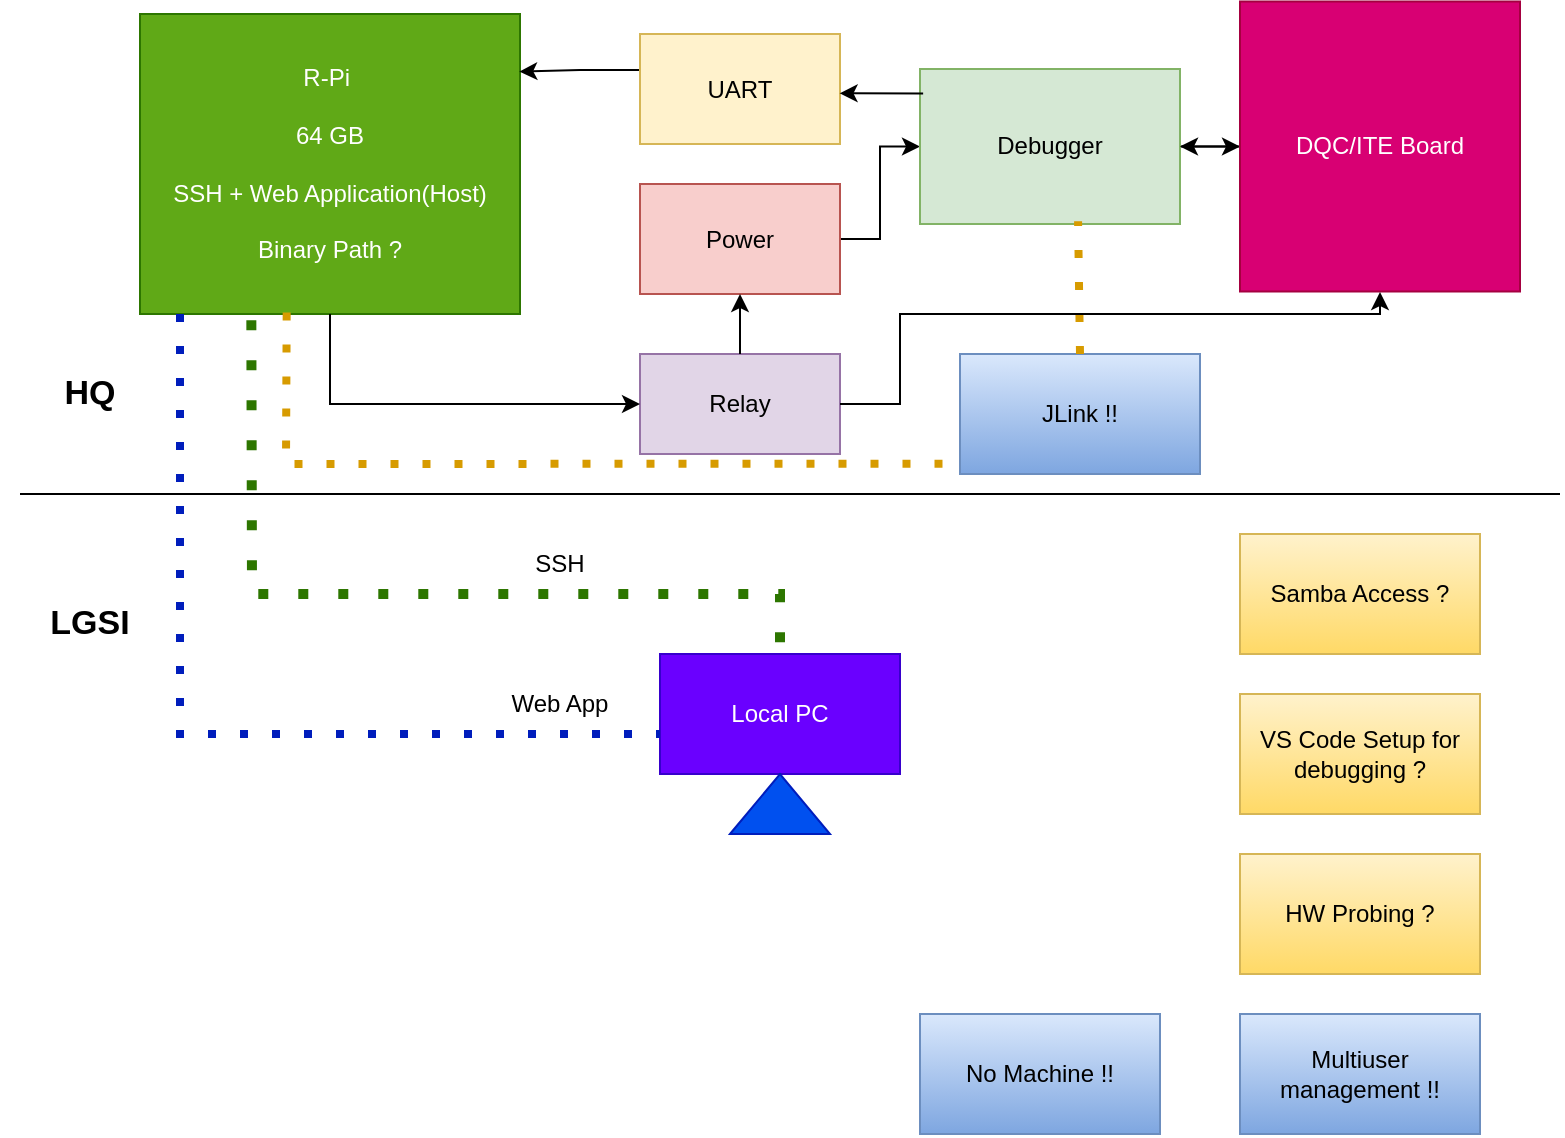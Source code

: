 <mxfile version="24.7.7">
  <diagram name="Page-1" id="JxampNL0Ej3k2KaPyQAo">
    <mxGraphModel dx="815" dy="483" grid="1" gridSize="10" guides="1" tooltips="1" connect="1" arrows="1" fold="1" page="1" pageScale="1" pageWidth="827" pageHeight="1169" math="0" shadow="0">
      <root>
        <mxCell id="0" />
        <mxCell id="1" parent="0" />
        <mxCell id="fvj22ZWd0LQlKyJpi2xt-1" value="Local PC" style="rounded=0;whiteSpace=wrap;html=1;fillColor=#6a00ff;strokeColor=#3700CC;fontColor=#ffffff;" vertex="1" parent="1">
          <mxGeometry x="360" y="440" width="120" height="60" as="geometry" />
        </mxCell>
        <mxCell id="fvj22ZWd0LQlKyJpi2xt-2" value="" style="triangle;whiteSpace=wrap;html=1;direction=north;fillColor=#0050ef;strokeColor=#001DBC;fontColor=#ffffff;" vertex="1" parent="1">
          <mxGeometry x="395" y="500" width="50" height="30" as="geometry" />
        </mxCell>
        <mxCell id="fvj22ZWd0LQlKyJpi2xt-3" value="R-Pi&amp;nbsp;&lt;br&gt;&lt;br&gt;64 GB&lt;br&gt;&lt;br&gt;SSH + Web Application(Host)&lt;br&gt;&lt;br&gt;Binary Path ?" style="rounded=0;whiteSpace=wrap;html=1;fillColor=#60a917;strokeColor=#2D7600;fontColor=#ffffff;" vertex="1" parent="1">
          <mxGeometry x="100" y="120" width="190" height="150" as="geometry" />
        </mxCell>
        <mxCell id="fvj22ZWd0LQlKyJpi2xt-9" value="" style="edgeStyle=orthogonalEdgeStyle;rounded=0;orthogonalLoop=1;jettySize=auto;html=1;entryX=0.998;entryY=0.192;entryDx=0;entryDy=0;entryPerimeter=0;" edge="1" parent="1" source="fvj22ZWd0LQlKyJpi2xt-4" target="fvj22ZWd0LQlKyJpi2xt-3">
          <mxGeometry relative="1" as="geometry">
            <Array as="points">
              <mxPoint x="320" y="148" />
              <mxPoint x="320" y="149" />
            </Array>
          </mxGeometry>
        </mxCell>
        <mxCell id="fvj22ZWd0LQlKyJpi2xt-4" value="UART" style="rounded=0;whiteSpace=wrap;html=1;fillColor=#fff2cc;strokeColor=#d6b656;" vertex="1" parent="1">
          <mxGeometry x="350" y="130" width="100" height="55" as="geometry" />
        </mxCell>
        <mxCell id="fvj22ZWd0LQlKyJpi2xt-12" value="" style="edgeStyle=orthogonalEdgeStyle;rounded=0;orthogonalLoop=1;jettySize=auto;html=1;" edge="1" parent="1" source="fvj22ZWd0LQlKyJpi2xt-5" target="fvj22ZWd0LQlKyJpi2xt-6">
          <mxGeometry relative="1" as="geometry" />
        </mxCell>
        <mxCell id="fvj22ZWd0LQlKyJpi2xt-5" value="Power" style="rounded=0;whiteSpace=wrap;html=1;fillColor=#f8cecc;strokeColor=#b85450;" vertex="1" parent="1">
          <mxGeometry x="350" y="205" width="100" height="55" as="geometry" />
        </mxCell>
        <mxCell id="fvj22ZWd0LQlKyJpi2xt-13" value="" style="edgeStyle=orthogonalEdgeStyle;rounded=0;orthogonalLoop=1;jettySize=auto;html=1;" edge="1" parent="1" source="fvj22ZWd0LQlKyJpi2xt-6" target="fvj22ZWd0LQlKyJpi2xt-7">
          <mxGeometry relative="1" as="geometry" />
        </mxCell>
        <mxCell id="fvj22ZWd0LQlKyJpi2xt-6" value="Debugger" style="rounded=0;whiteSpace=wrap;html=1;fillColor=#d5e8d4;strokeColor=#82b366;" vertex="1" parent="1">
          <mxGeometry x="490" y="147.5" width="130" height="77.5" as="geometry" />
        </mxCell>
        <mxCell id="fvj22ZWd0LQlKyJpi2xt-32" value="" style="edgeStyle=orthogonalEdgeStyle;rounded=0;orthogonalLoop=1;jettySize=auto;html=1;" edge="1" parent="1" source="fvj22ZWd0LQlKyJpi2xt-7" target="fvj22ZWd0LQlKyJpi2xt-6">
          <mxGeometry relative="1" as="geometry" />
        </mxCell>
        <mxCell id="fvj22ZWd0LQlKyJpi2xt-7" value="DQC/ITE Board" style="rounded=0;whiteSpace=wrap;html=1;fillColor=#d80073;fontColor=#ffffff;strokeColor=#A50040;" vertex="1" parent="1">
          <mxGeometry x="650" y="113.75" width="140" height="145" as="geometry" />
        </mxCell>
        <mxCell id="fvj22ZWd0LQlKyJpi2xt-14" value="Relay" style="rounded=0;whiteSpace=wrap;html=1;fillColor=#e1d5e7;strokeColor=#9673a6;" vertex="1" parent="1">
          <mxGeometry x="350" y="290" width="100" height="50" as="geometry" />
        </mxCell>
        <mxCell id="fvj22ZWd0LQlKyJpi2xt-17" value="" style="endArrow=none;dashed=1;html=1;dashPattern=1 3;strokeWidth=5;rounded=0;exitX=0.293;exitY=1.021;exitDx=0;exitDy=0;exitPerimeter=0;entryX=0.5;entryY=0;entryDx=0;entryDy=0;fillColor=#60a917;strokeColor=#2D7600;" edge="1" parent="1" source="fvj22ZWd0LQlKyJpi2xt-3" target="fvj22ZWd0LQlKyJpi2xt-1">
          <mxGeometry width="50" height="50" relative="1" as="geometry">
            <mxPoint x="430" y="400" as="sourcePoint" />
            <mxPoint x="480" y="350" as="targetPoint" />
            <Array as="points">
              <mxPoint x="156" y="410" />
              <mxPoint x="420" y="410" />
            </Array>
          </mxGeometry>
        </mxCell>
        <mxCell id="fvj22ZWd0LQlKyJpi2xt-18" value="" style="endArrow=none;dashed=1;html=1;dashPattern=1 3;strokeWidth=4;rounded=0;exitX=0.293;exitY=1.021;exitDx=0;exitDy=0;exitPerimeter=0;fillColor=#0050ef;strokeColor=#001DBC;" edge="1" parent="1">
          <mxGeometry width="50" height="50" relative="1" as="geometry">
            <mxPoint x="120" y="270" as="sourcePoint" />
            <mxPoint x="360" y="480" as="targetPoint" />
            <Array as="points">
              <mxPoint x="120" y="407" />
              <mxPoint x="120" y="480" />
              <mxPoint x="360" y="480" />
            </Array>
          </mxGeometry>
        </mxCell>
        <mxCell id="fvj22ZWd0LQlKyJpi2xt-19" value="Web App" style="text;html=1;align=center;verticalAlign=middle;whiteSpace=wrap;rounded=0;" vertex="1" parent="1">
          <mxGeometry x="280" y="450" width="60" height="30" as="geometry" />
        </mxCell>
        <mxCell id="fvj22ZWd0LQlKyJpi2xt-20" value="SSH" style="text;html=1;align=center;verticalAlign=middle;whiteSpace=wrap;rounded=0;" vertex="1" parent="1">
          <mxGeometry x="280" y="380" width="60" height="30" as="geometry" />
        </mxCell>
        <mxCell id="fvj22ZWd0LQlKyJpi2xt-21" value="JLink !!" style="rounded=0;whiteSpace=wrap;html=1;fillColor=#dae8fc;strokeColor=#6c8ebf;gradientColor=#7ea6e0;" vertex="1" parent="1">
          <mxGeometry x="510" y="290" width="120" height="60" as="geometry" />
        </mxCell>
        <mxCell id="fvj22ZWd0LQlKyJpi2xt-22" value="Samba Access ?" style="rounded=0;whiteSpace=wrap;html=1;fillColor=#fff2cc;strokeColor=#d6b656;gradientColor=#ffd966;" vertex="1" parent="1">
          <mxGeometry x="650" y="380" width="120" height="60" as="geometry" />
        </mxCell>
        <mxCell id="fvj22ZWd0LQlKyJpi2xt-23" value="VS Code Setup for debugging ?" style="rounded=0;whiteSpace=wrap;html=1;fillColor=#fff2cc;strokeColor=#d6b656;gradientColor=#ffd966;" vertex="1" parent="1">
          <mxGeometry x="650" y="460" width="120" height="60" as="geometry" />
        </mxCell>
        <mxCell id="fvj22ZWd0LQlKyJpi2xt-24" value="Multiuser management !!" style="rounded=0;whiteSpace=wrap;html=1;fillColor=#dae8fc;strokeColor=#6c8ebf;gradientColor=#7ea6e0;" vertex="1" parent="1">
          <mxGeometry x="650" y="620" width="120" height="60" as="geometry" />
        </mxCell>
        <mxCell id="fvj22ZWd0LQlKyJpi2xt-25" value="HW Probing ?" style="rounded=0;whiteSpace=wrap;html=1;fillColor=#fff2cc;strokeColor=#d6b656;gradientColor=#ffd966;" vertex="1" parent="1">
          <mxGeometry x="650" y="540" width="120" height="60" as="geometry" />
        </mxCell>
        <mxCell id="fvj22ZWd0LQlKyJpi2xt-29" value="" style="endArrow=classic;html=1;rounded=0;exitX=0.5;exitY=1;exitDx=0;exitDy=0;entryX=0;entryY=0.5;entryDx=0;entryDy=0;" edge="1" parent="1" source="fvj22ZWd0LQlKyJpi2xt-3" target="fvj22ZWd0LQlKyJpi2xt-14">
          <mxGeometry width="50" height="50" relative="1" as="geometry">
            <mxPoint x="430" y="400" as="sourcePoint" />
            <mxPoint x="480" y="350" as="targetPoint" />
            <Array as="points">
              <mxPoint x="195" y="315" />
            </Array>
          </mxGeometry>
        </mxCell>
        <mxCell id="fvj22ZWd0LQlKyJpi2xt-30" value="" style="endArrow=classic;html=1;rounded=0;exitX=0.5;exitY=0;exitDx=0;exitDy=0;entryX=0.5;entryY=1;entryDx=0;entryDy=0;" edge="1" parent="1" source="fvj22ZWd0LQlKyJpi2xt-14" target="fvj22ZWd0LQlKyJpi2xt-5">
          <mxGeometry width="50" height="50" relative="1" as="geometry">
            <mxPoint x="430" y="400" as="sourcePoint" />
            <mxPoint x="480" y="350" as="targetPoint" />
          </mxGeometry>
        </mxCell>
        <mxCell id="fvj22ZWd0LQlKyJpi2xt-31" value="" style="endArrow=classic;html=1;rounded=0;exitX=0.012;exitY=0.158;exitDx=0;exitDy=0;exitPerimeter=0;entryX=0.998;entryY=0.539;entryDx=0;entryDy=0;entryPerimeter=0;" edge="1" parent="1" source="fvj22ZWd0LQlKyJpi2xt-6" target="fvj22ZWd0LQlKyJpi2xt-4">
          <mxGeometry width="50" height="50" relative="1" as="geometry">
            <mxPoint x="430" y="400" as="sourcePoint" />
            <mxPoint x="450" y="162" as="targetPoint" />
          </mxGeometry>
        </mxCell>
        <mxCell id="fvj22ZWd0LQlKyJpi2xt-36" value="" style="endArrow=none;dashed=1;html=1;dashPattern=1 3;strokeWidth=4;rounded=0;exitX=0.5;exitY=0;exitDx=0;exitDy=0;entryX=0.608;entryY=0.982;entryDx=0;entryDy=0;entryPerimeter=0;fillColor=#ffcd28;gradientColor=#ffa500;strokeColor=#d79b00;" edge="1" parent="1" source="fvj22ZWd0LQlKyJpi2xt-21" target="fvj22ZWd0LQlKyJpi2xt-6">
          <mxGeometry width="50" height="50" relative="1" as="geometry">
            <mxPoint x="370" y="380" as="sourcePoint" />
            <mxPoint x="420" y="330" as="targetPoint" />
          </mxGeometry>
        </mxCell>
        <mxCell id="fvj22ZWd0LQlKyJpi2xt-41" value="" style="endArrow=none;html=1;rounded=0;" edge="1" parent="1">
          <mxGeometry width="50" height="50" relative="1" as="geometry">
            <mxPoint x="40" y="360" as="sourcePoint" />
            <mxPoint x="810" y="360" as="targetPoint" />
          </mxGeometry>
        </mxCell>
        <mxCell id="fvj22ZWd0LQlKyJpi2xt-43" value="&lt;b&gt;&lt;font style=&quot;font-size: 17px;&quot;&gt;LGSI&lt;/font&gt;&lt;/b&gt;" style="text;html=1;align=center;verticalAlign=middle;whiteSpace=wrap;rounded=0;strokeWidth=9;" vertex="1" parent="1">
          <mxGeometry x="30" y="400" width="90" height="50" as="geometry" />
        </mxCell>
        <mxCell id="fvj22ZWd0LQlKyJpi2xt-44" value="&lt;span style=&quot;font-size: 17px;&quot;&gt;&lt;b&gt;HQ&lt;/b&gt;&lt;/span&gt;" style="text;html=1;align=center;verticalAlign=middle;whiteSpace=wrap;rounded=0;strokeWidth=9;" vertex="1" parent="1">
          <mxGeometry x="30" y="285" width="90" height="50" as="geometry" />
        </mxCell>
        <mxCell id="fvj22ZWd0LQlKyJpi2xt-45" value="No Machine !!" style="rounded=0;whiteSpace=wrap;html=1;fillColor=#dae8fc;strokeColor=#6c8ebf;gradientColor=#7ea6e0;" vertex="1" parent="1">
          <mxGeometry x="490" y="620" width="120" height="60" as="geometry" />
        </mxCell>
        <mxCell id="fvj22ZWd0LQlKyJpi2xt-46" value="" style="endArrow=none;dashed=1;html=1;dashPattern=1 3;strokeWidth=4;rounded=0;entryX=0.006;entryY=0.914;entryDx=0;entryDy=0;exitX=0.386;exitY=0.995;exitDx=0;exitDy=0;exitPerimeter=0;fillColor=#ffcd28;gradientColor=#ffa500;strokeColor=#d79b00;entryPerimeter=0;" edge="1" parent="1" source="fvj22ZWd0LQlKyJpi2xt-3" target="fvj22ZWd0LQlKyJpi2xt-21">
          <mxGeometry width="50" height="50" relative="1" as="geometry">
            <mxPoint x="330" y="420" as="sourcePoint" />
            <mxPoint x="380" y="370" as="targetPoint" />
            <Array as="points">
              <mxPoint x="173" y="345" />
            </Array>
          </mxGeometry>
        </mxCell>
        <mxCell id="fvj22ZWd0LQlKyJpi2xt-47" value="" style="endArrow=classic;html=1;rounded=0;exitX=1;exitY=0.5;exitDx=0;exitDy=0;" edge="1" parent="1" source="fvj22ZWd0LQlKyJpi2xt-14">
          <mxGeometry width="50" height="50" relative="1" as="geometry">
            <mxPoint x="420" y="360" as="sourcePoint" />
            <mxPoint x="720" y="259" as="targetPoint" />
            <Array as="points">
              <mxPoint x="480" y="315" />
              <mxPoint x="480" y="270" />
              <mxPoint x="720" y="270" />
            </Array>
          </mxGeometry>
        </mxCell>
      </root>
    </mxGraphModel>
  </diagram>
</mxfile>

